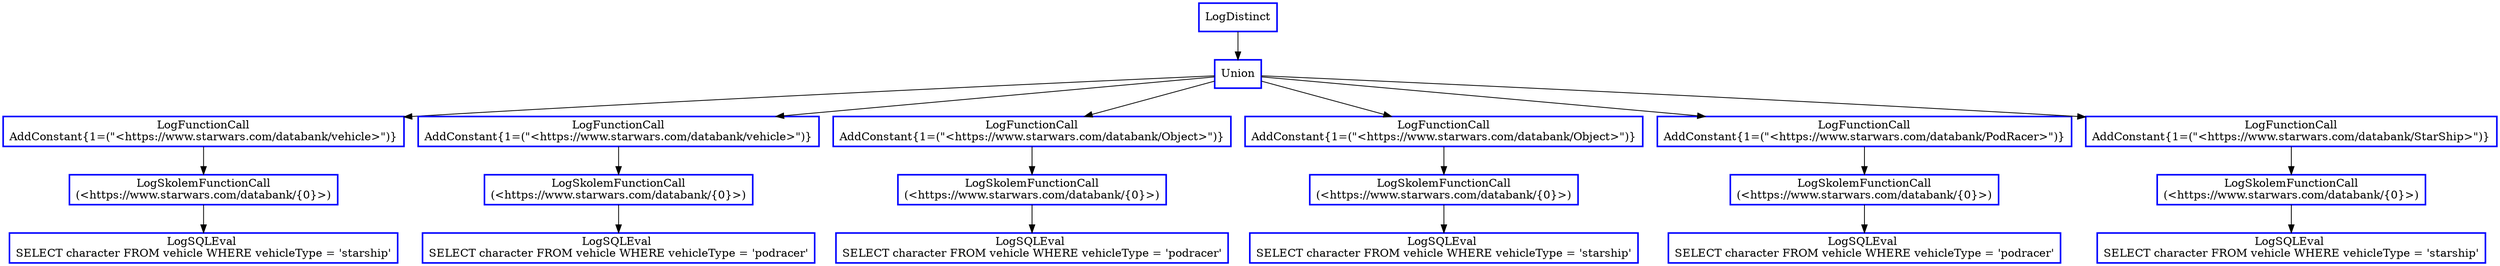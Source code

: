 digraph  g{
node [shape=rectangle, color=black, fontcolor=black, style=bold]
0 [label="LogDistinct" , color = blue] ; 
1 [label="Union", color = blue] ; 
0 -> 1 ; 
2 [label="LogFunctionCall
AddConstant{1=(\"<https://www.starwars.com/databank/vehicle>\")}" , color = blue] ; 
1 -> 2 ; 
3 [label="LogSkolemFunctionCall
(<https://www.starwars.com/databank/{0}>)" , color = blue] ; 
2 -> 3 ; 
4 [label="LogSQLEval 
SELECT character FROM vehicle WHERE vehicleType = 'starship'", color = blue] ; 
3 -> 4 ; 
6 [label="LogFunctionCall
AddConstant{1=(\"<https://www.starwars.com/databank/vehicle>\")}" , color = blue] ; 
1 -> 6 ; 
7 [label="LogSkolemFunctionCall
(<https://www.starwars.com/databank/{0}>)" , color = blue] ; 
6 -> 7 ; 
8 [label="LogSQLEval 
SELECT character FROM vehicle WHERE vehicleType = 'podracer'", color = blue] ; 
7 -> 8 ; 
10 [label="LogFunctionCall
AddConstant{1=(\"<https://www.starwars.com/databank/Object>\")}" , color = blue] ; 
1 -> 10 ; 
11 [label="LogSkolemFunctionCall
(<https://www.starwars.com/databank/{0}>)" , color = blue] ; 
10 -> 11 ; 
12 [label="LogSQLEval 
SELECT character FROM vehicle WHERE vehicleType = 'podracer'", color = blue] ; 
11 -> 12 ; 
14 [label="LogFunctionCall
AddConstant{1=(\"<https://www.starwars.com/databank/Object>\")}" , color = blue] ; 
1 -> 14 ; 
15 [label="LogSkolemFunctionCall
(<https://www.starwars.com/databank/{0}>)" , color = blue] ; 
14 -> 15 ; 
16 [label="LogSQLEval 
SELECT character FROM vehicle WHERE vehicleType = 'starship'", color = blue] ; 
15 -> 16 ; 
18 [label="LogFunctionCall
AddConstant{1=(\"<https://www.starwars.com/databank/PodRacer>\")}" , color = blue] ; 
1 -> 18 ; 
19 [label="LogSkolemFunctionCall
(<https://www.starwars.com/databank/{0}>)" , color = blue] ; 
18 -> 19 ; 
20 [label="LogSQLEval 
SELECT character FROM vehicle WHERE vehicleType = 'podracer'", color = blue] ; 
19 -> 20 ; 
22 [label="LogFunctionCall
AddConstant{1=(\"<https://www.starwars.com/databank/StarShip>\")}" , color = blue] ; 
1 -> 22 ; 
23 [label="LogSkolemFunctionCall
(<https://www.starwars.com/databank/{0}>)" , color = blue] ; 
22 -> 23 ; 
24 [label="LogSQLEval 
SELECT character FROM vehicle WHERE vehicleType = 'starship'", color = blue] ; 
23 -> 24 ; 
}

